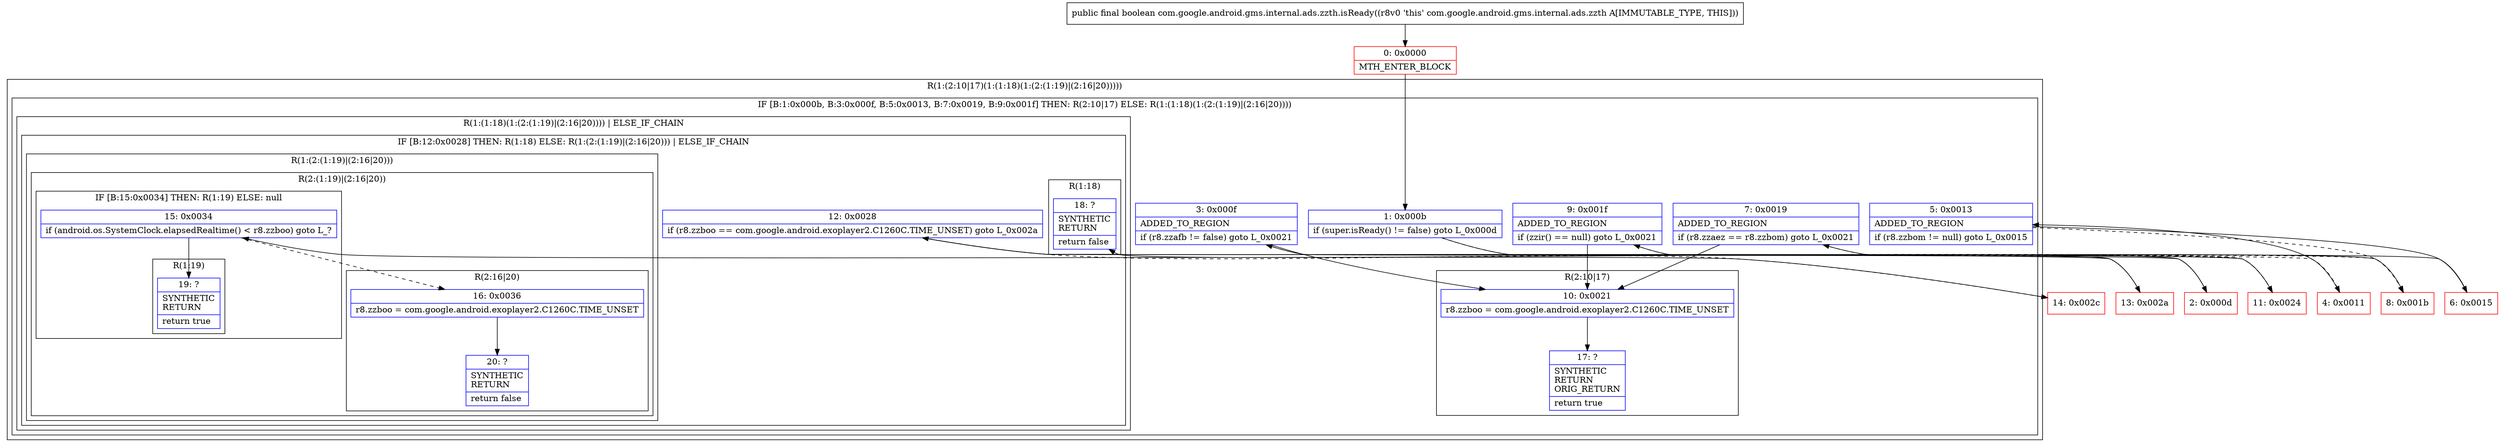 digraph "CFG forcom.google.android.gms.internal.ads.zzth.isReady()Z" {
subgraph cluster_Region_1530590703 {
label = "R(1:(2:10|17)(1:(1:18)(1:(2:(1:19)|(2:16|20)))))";
node [shape=record,color=blue];
subgraph cluster_IfRegion_1500963831 {
label = "IF [B:1:0x000b, B:3:0x000f, B:5:0x0013, B:7:0x0019, B:9:0x001f] THEN: R(2:10|17) ELSE: R(1:(1:18)(1:(2:(1:19)|(2:16|20))))";
node [shape=record,color=blue];
Node_1 [shape=record,label="{1\:\ 0x000b|if (super.isReady() != false) goto L_0x000d\l}"];
Node_3 [shape=record,label="{3\:\ 0x000f|ADDED_TO_REGION\l|if (r8.zzafb != false) goto L_0x0021\l}"];
Node_5 [shape=record,label="{5\:\ 0x0013|ADDED_TO_REGION\l|if (r8.zzbom != null) goto L_0x0015\l}"];
Node_7 [shape=record,label="{7\:\ 0x0019|ADDED_TO_REGION\l|if (r8.zzaez == r8.zzbom) goto L_0x0021\l}"];
Node_9 [shape=record,label="{9\:\ 0x001f|ADDED_TO_REGION\l|if (zzir() == null) goto L_0x0021\l}"];
subgraph cluster_Region_797793757 {
label = "R(2:10|17)";
node [shape=record,color=blue];
Node_10 [shape=record,label="{10\:\ 0x0021|r8.zzboo = com.google.android.exoplayer2.C1260C.TIME_UNSET\l}"];
Node_17 [shape=record,label="{17\:\ ?|SYNTHETIC\lRETURN\lORIG_RETURN\l|return true\l}"];
}
subgraph cluster_Region_1682839845 {
label = "R(1:(1:18)(1:(2:(1:19)|(2:16|20)))) | ELSE_IF_CHAIN\l";
node [shape=record,color=blue];
subgraph cluster_IfRegion_1750535630 {
label = "IF [B:12:0x0028] THEN: R(1:18) ELSE: R(1:(2:(1:19)|(2:16|20))) | ELSE_IF_CHAIN\l";
node [shape=record,color=blue];
Node_12 [shape=record,label="{12\:\ 0x0028|if (r8.zzboo == com.google.android.exoplayer2.C1260C.TIME_UNSET) goto L_0x002a\l}"];
subgraph cluster_Region_105914984 {
label = "R(1:18)";
node [shape=record,color=blue];
Node_18 [shape=record,label="{18\:\ ?|SYNTHETIC\lRETURN\l|return false\l}"];
}
subgraph cluster_Region_1140253898 {
label = "R(1:(2:(1:19)|(2:16|20)))";
node [shape=record,color=blue];
subgraph cluster_Region_1466260128 {
label = "R(2:(1:19)|(2:16|20))";
node [shape=record,color=blue];
subgraph cluster_IfRegion_118232319 {
label = "IF [B:15:0x0034] THEN: R(1:19) ELSE: null";
node [shape=record,color=blue];
Node_15 [shape=record,label="{15\:\ 0x0034|if (android.os.SystemClock.elapsedRealtime() \< r8.zzboo) goto L_?\l}"];
subgraph cluster_Region_4732180 {
label = "R(1:19)";
node [shape=record,color=blue];
Node_19 [shape=record,label="{19\:\ ?|SYNTHETIC\lRETURN\l|return true\l}"];
}
}
subgraph cluster_Region_1953255779 {
label = "R(2:16|20)";
node [shape=record,color=blue];
Node_16 [shape=record,label="{16\:\ 0x0036|r8.zzboo = com.google.android.exoplayer2.C1260C.TIME_UNSET\l}"];
Node_20 [shape=record,label="{20\:\ ?|SYNTHETIC\lRETURN\l|return false\l}"];
}
}
}
}
}
}
}
Node_0 [shape=record,color=red,label="{0\:\ 0x0000|MTH_ENTER_BLOCK\l}"];
Node_2 [shape=record,color=red,label="{2\:\ 0x000d}"];
Node_4 [shape=record,color=red,label="{4\:\ 0x0011}"];
Node_6 [shape=record,color=red,label="{6\:\ 0x0015}"];
Node_8 [shape=record,color=red,label="{8\:\ 0x001b}"];
Node_11 [shape=record,color=red,label="{11\:\ 0x0024}"];
Node_13 [shape=record,color=red,label="{13\:\ 0x002a}"];
Node_14 [shape=record,color=red,label="{14\:\ 0x002c}"];
MethodNode[shape=record,label="{public final boolean com.google.android.gms.internal.ads.zzth.isReady((r8v0 'this' com.google.android.gms.internal.ads.zzth A[IMMUTABLE_TYPE, THIS])) }"];
MethodNode -> Node_0;
Node_1 -> Node_2;
Node_1 -> Node_11[style=dashed];
Node_3 -> Node_4[style=dashed];
Node_3 -> Node_10;
Node_5 -> Node_6;
Node_5 -> Node_8[style=dashed];
Node_7 -> Node_8[style=dashed];
Node_7 -> Node_10;
Node_9 -> Node_10;
Node_9 -> Node_11[style=dashed];
Node_10 -> Node_17;
Node_12 -> Node_13;
Node_12 -> Node_14[style=dashed];
Node_15 -> Node_16[style=dashed];
Node_15 -> Node_19;
Node_16 -> Node_20;
Node_0 -> Node_1;
Node_2 -> Node_3;
Node_4 -> Node_5;
Node_6 -> Node_7;
Node_8 -> Node_9;
Node_11 -> Node_12;
Node_13 -> Node_18;
Node_14 -> Node_15;
}

